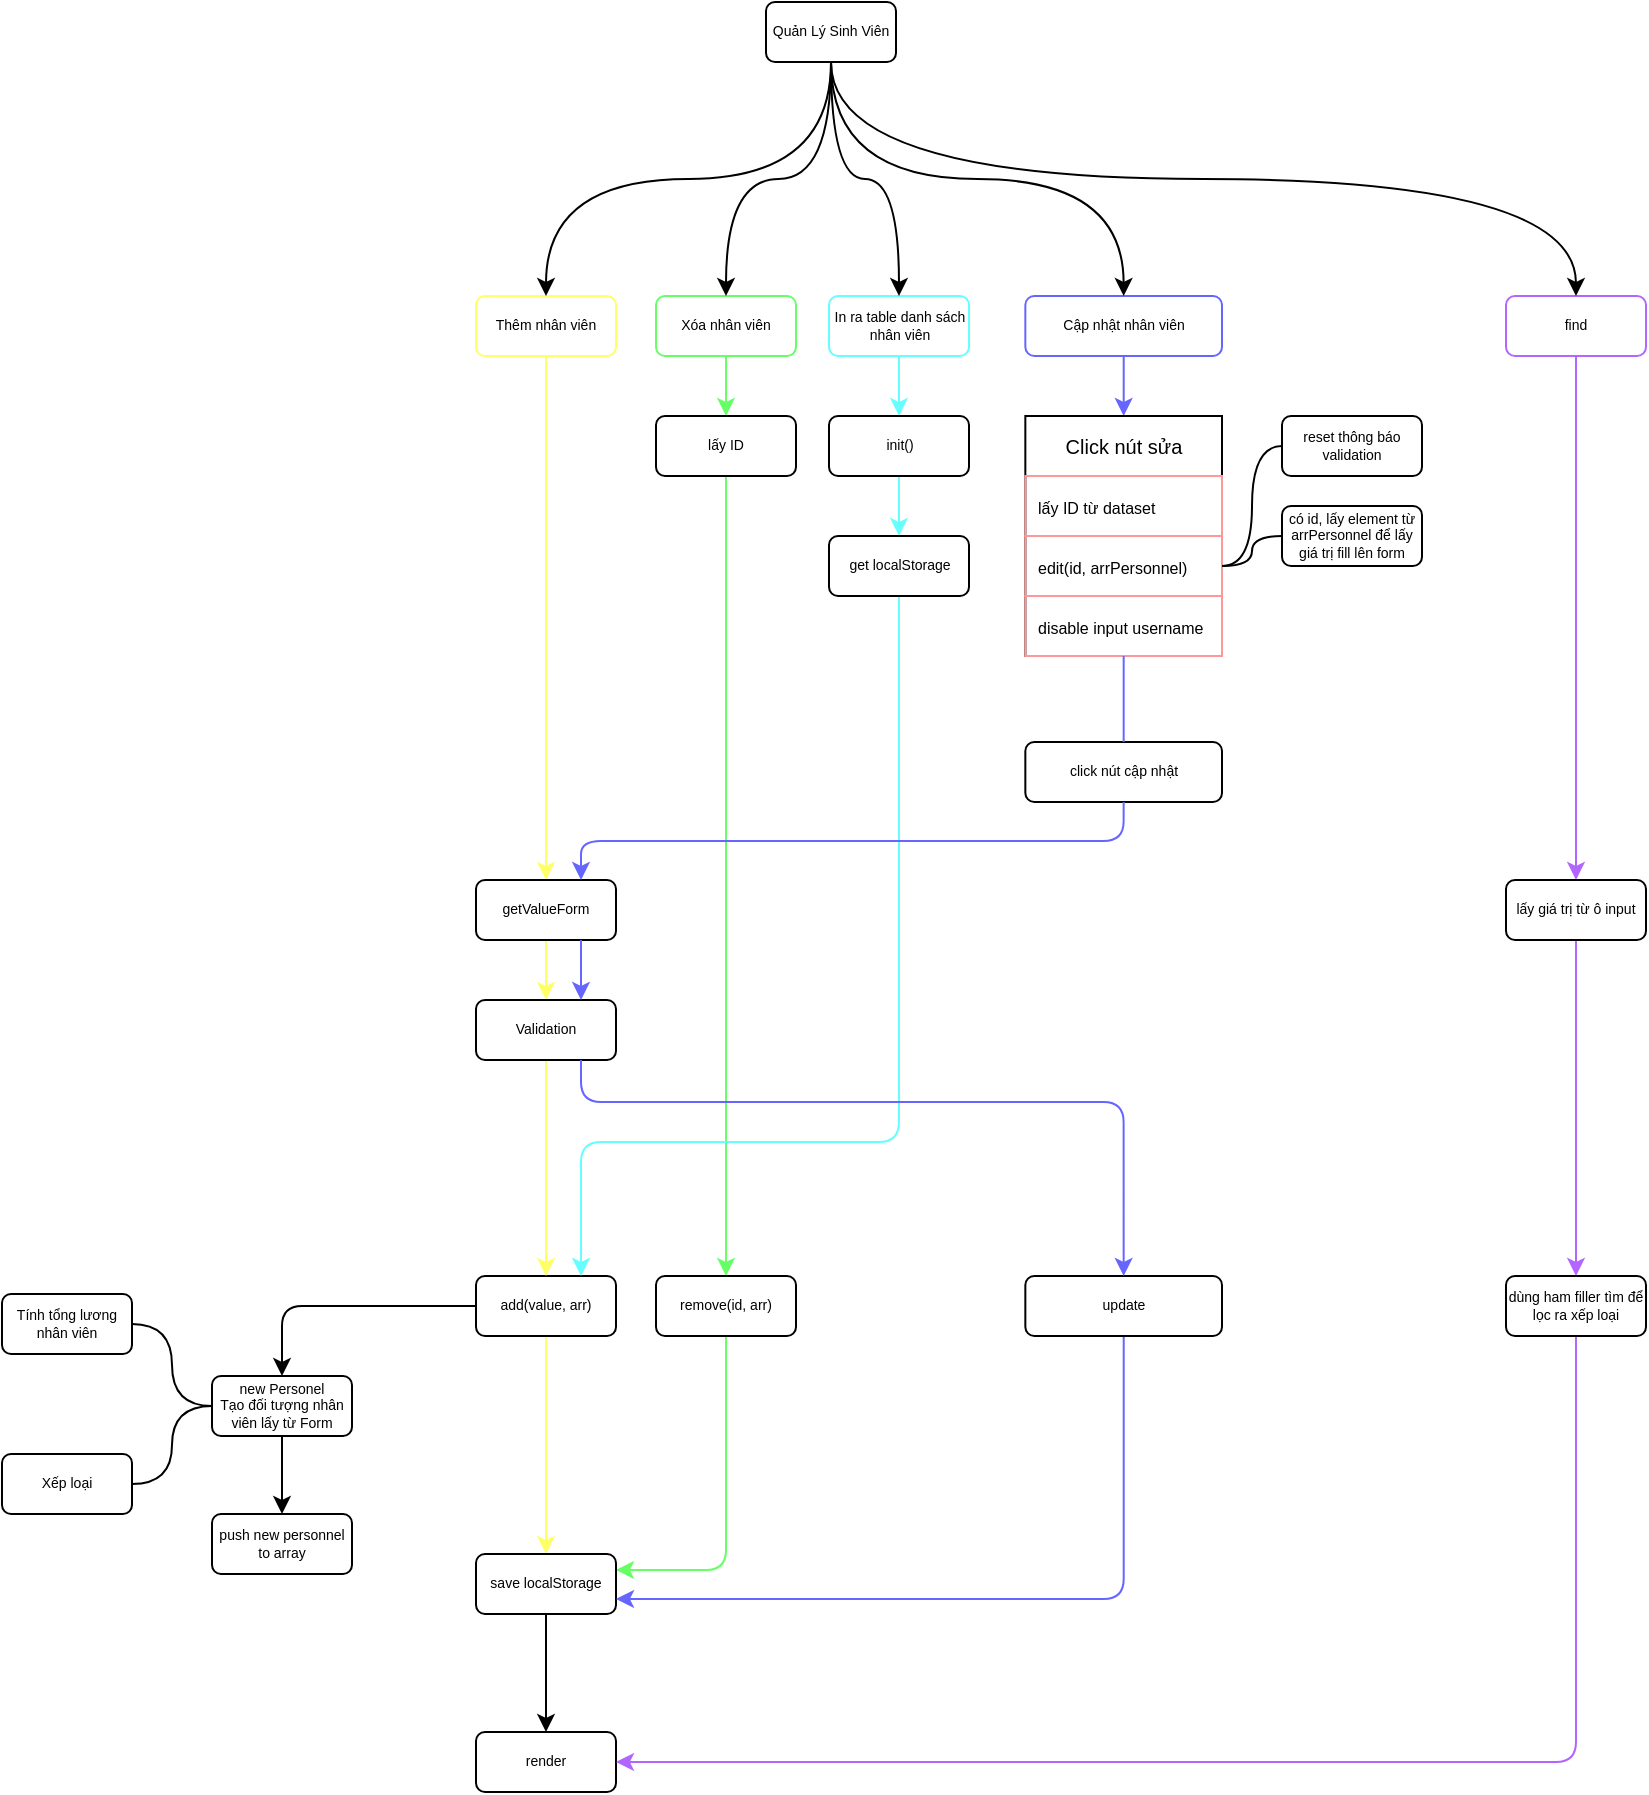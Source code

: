 <mxfile>
    <diagram id="6-c-tmb6yz6PID7SLGvR" name="Page-1">
        <mxGraphModel dx="255" dy="472" grid="1" gridSize="10" guides="1" tooltips="1" connect="1" arrows="1" fold="1" page="1" pageScale="1" pageWidth="1100" pageHeight="1700" math="0" shadow="0">
            <root>
                <mxCell id="0"/>
                <mxCell id="1" parent="0"/>
                <mxCell id="2" value="Quản Lý Sinh Viên" style="rounded=1;whiteSpace=wrap;html=1;fontSize=7;" parent="1" vertex="1">
                    <mxGeometry x="521" y="340" width="65" height="30" as="geometry"/>
                </mxCell>
                <mxCell id="38" style="edgeStyle=orthogonalEdgeStyle;html=1;entryX=0.5;entryY=0;entryDx=0;entryDy=0;fontSize=7;strokeColor=#FFFF66;" parent="1" source="4" target="12" edge="1">
                    <mxGeometry relative="1" as="geometry"/>
                </mxCell>
                <mxCell id="4" value="Thêm nhân viên" style="rounded=1;whiteSpace=wrap;html=1;fontSize=7;flipH=1;flipV=0;strokeColor=#FFFF66;" parent="1" vertex="1">
                    <mxGeometry x="376" y="487" width="70" height="30" as="geometry"/>
                </mxCell>
                <mxCell id="55" style="edgeStyle=orthogonalEdgeStyle;curved=1;html=1;entryX=0.5;entryY=0;entryDx=0;entryDy=0;strokeColor=#FFFF66;" parent="1" source="12" target="54" edge="1">
                    <mxGeometry relative="1" as="geometry"/>
                </mxCell>
                <mxCell id="12" value="getValueForm" style="rounded=1;whiteSpace=wrap;html=1;fontSize=7;" parent="1" vertex="1">
                    <mxGeometry x="376" y="779" width="70" height="30" as="geometry"/>
                </mxCell>
                <mxCell id="89" style="edgeStyle=orthogonalEdgeStyle;curved=1;html=1;entryX=0.5;entryY=0;entryDx=0;entryDy=0;" parent="1" source="15" target="88" edge="1">
                    <mxGeometry relative="1" as="geometry"/>
                </mxCell>
                <mxCell id="15" value="new Personel&lt;br&gt;Tạo đối tượng nhân viên lấy từ Form" style="rounded=1;whiteSpace=wrap;html=1;fontSize=7;" parent="1" vertex="1">
                    <mxGeometry x="244" y="1027" width="70" height="30" as="geometry"/>
                </mxCell>
                <mxCell id="70" style="edgeStyle=orthogonalEdgeStyle;curved=1;html=1;entryX=0.5;entryY=0;entryDx=0;entryDy=0;exitX=0.5;exitY=1;exitDx=0;exitDy=0;strokeColor=#66FFFF;" parent="1" source="90" target="69" edge="1">
                    <mxGeometry relative="1" as="geometry">
                        <mxPoint x="587.5" y="517" as="sourcePoint"/>
                    </mxGeometry>
                </mxCell>
                <mxCell id="20" value="Tính tổng lương nhân viên" style="rounded=1;whiteSpace=wrap;html=1;fontSize=7;" parent="1" vertex="1">
                    <mxGeometry x="139" y="986" width="65" height="30" as="geometry"/>
                </mxCell>
                <mxCell id="34" style="edgeStyle=orthogonalEdgeStyle;html=1;entryX=0.5;entryY=0;entryDx=0;entryDy=0;fontSize=7;strokeColor=#66FF66;" parent="1" source="22" target="32" edge="1">
                    <mxGeometry relative="1" as="geometry"/>
                </mxCell>
                <mxCell id="22" value="Xóa nhân viên" style="rounded=1;whiteSpace=wrap;html=1;fontSize=7;flipH=1;flipV=0;strokeColor=#66FF66;" parent="1" vertex="1">
                    <mxGeometry x="466" y="487" width="70" height="30" as="geometry"/>
                </mxCell>
                <mxCell id="27" value="render" style="rounded=1;whiteSpace=wrap;html=1;fontSize=7;" parent="1" vertex="1">
                    <mxGeometry x="376" y="1205" width="70" height="30" as="geometry"/>
                </mxCell>
                <mxCell id="35" value="" style="edgeStyle=orthogonalEdgeStyle;html=1;fontSize=7;strokeColor=#66FF66;" parent="1" source="32" target="33" edge="1">
                    <mxGeometry relative="1" as="geometry"/>
                </mxCell>
                <mxCell id="32" value="lấy ID" style="rounded=1;whiteSpace=wrap;html=1;fontSize=7;" parent="1" vertex="1">
                    <mxGeometry x="466" y="547" width="70" height="30" as="geometry"/>
                </mxCell>
                <mxCell id="37" style="edgeStyle=orthogonalEdgeStyle;html=1;fontSize=7;entryX=1;entryY=0.25;entryDx=0;entryDy=0;strokeColor=#66FF66;" parent="1" source="33" target="71" edge="1">
                    <mxGeometry relative="1" as="geometry">
                        <mxPoint x="446" y="1077" as="targetPoint"/>
                        <Array as="points">
                            <mxPoint x="501" y="1124"/>
                            <mxPoint x="446" y="1124"/>
                        </Array>
                    </mxGeometry>
                </mxCell>
                <mxCell id="33" value="remove(id, arr)" style="rounded=1;whiteSpace=wrap;html=1;fontSize=7;" parent="1" vertex="1">
                    <mxGeometry x="466" y="977" width="70" height="30" as="geometry"/>
                </mxCell>
                <mxCell id="72" style="edgeStyle=orthogonalEdgeStyle;curved=1;html=1;entryX=0.5;entryY=0;entryDx=0;entryDy=0;strokeColor=#FFFF66;" parent="1" source="40" target="71" edge="1">
                    <mxGeometry relative="1" as="geometry"/>
                </mxCell>
                <mxCell id="40" value="add(value, arr)" style="rounded=1;whiteSpace=wrap;html=1;fontSize=7;" parent="1" vertex="1">
                    <mxGeometry x="376" y="977" width="70" height="30" as="geometry"/>
                </mxCell>
                <mxCell id="52" value="Xếp loại" style="rounded=1;whiteSpace=wrap;html=1;fontSize=7;" parent="1" vertex="1">
                    <mxGeometry x="139" y="1066" width="65" height="30" as="geometry"/>
                </mxCell>
                <mxCell id="68" style="edgeStyle=orthogonalEdgeStyle;curved=1;html=1;entryX=0.5;entryY=0;entryDx=0;entryDy=0;strokeColor=#FFFF66;" parent="1" source="54" target="40" edge="1">
                    <mxGeometry relative="1" as="geometry"/>
                </mxCell>
                <mxCell id="54" value="Validation" style="rounded=1;whiteSpace=wrap;html=1;fontSize=7;" parent="1" vertex="1">
                    <mxGeometry x="376" y="839" width="70" height="30" as="geometry"/>
                </mxCell>
                <mxCell id="75" style="edgeStyle=orthogonalEdgeStyle;curved=1;html=1;entryX=0.5;entryY=0;entryDx=0;entryDy=0;strokeColor=#66FFFF;" parent="1" source="69" target="74" edge="1">
                    <mxGeometry relative="1" as="geometry"/>
                </mxCell>
                <mxCell id="69" value="init()" style="rounded=1;whiteSpace=wrap;html=1;fontSize=7;" parent="1" vertex="1">
                    <mxGeometry x="552.5" y="547" width="70" height="30" as="geometry"/>
                </mxCell>
                <mxCell id="73" style="edgeStyle=orthogonalEdgeStyle;curved=1;html=1;entryX=0.5;entryY=0;entryDx=0;entryDy=0;" parent="1" source="71" target="27" edge="1">
                    <mxGeometry relative="1" as="geometry"/>
                </mxCell>
                <mxCell id="71" value="save localStorage" style="rounded=1;whiteSpace=wrap;html=1;fontSize=7;" parent="1" vertex="1">
                    <mxGeometry x="376" y="1116" width="70" height="30" as="geometry"/>
                </mxCell>
                <mxCell id="77" style="edgeStyle=orthogonalEdgeStyle;html=1;entryX=0.75;entryY=0;entryDx=0;entryDy=0;strokeColor=#66FFFF;" parent="1" source="74" target="40" edge="1">
                    <mxGeometry relative="1" as="geometry">
                        <Array as="points">
                            <mxPoint x="588" y="910"/>
                            <mxPoint x="429" y="910"/>
                        </Array>
                    </mxGeometry>
                </mxCell>
                <mxCell id="74" value="get localStorage" style="rounded=1;whiteSpace=wrap;html=1;fontSize=7;" parent="1" vertex="1">
                    <mxGeometry x="552.5" y="607" width="70" height="30" as="geometry"/>
                </mxCell>
                <mxCell id="85" value="" style="endArrow=classic;html=1;exitX=0;exitY=0.5;exitDx=0;exitDy=0;entryX=0.5;entryY=0;entryDx=0;entryDy=0;edgeStyle=orthogonalEdgeStyle;" parent="1" source="40" target="15" edge="1">
                    <mxGeometry width="50" height="50" relative="1" as="geometry">
                        <mxPoint x="359" y="1096" as="sourcePoint"/>
                        <mxPoint x="409" y="1046" as="targetPoint"/>
                    </mxGeometry>
                </mxCell>
                <mxCell id="86" value="" style="endArrow=none;html=1;entryX=0;entryY=0.5;entryDx=0;entryDy=0;exitX=1;exitY=0.5;exitDx=0;exitDy=0;edgeStyle=orthogonalEdgeStyle;curved=1;" parent="1" source="20" target="15" edge="1">
                    <mxGeometry width="50" height="50" relative="1" as="geometry">
                        <mxPoint x="229" y="1096" as="sourcePoint"/>
                        <mxPoint x="279" y="1046" as="targetPoint"/>
                    </mxGeometry>
                </mxCell>
                <mxCell id="87" value="" style="endArrow=none;html=1;curved=1;entryX=0;entryY=0.5;entryDx=0;entryDy=0;exitX=1;exitY=0.5;exitDx=0;exitDy=0;edgeStyle=orthogonalEdgeStyle;" parent="1" source="52" target="15" edge="1">
                    <mxGeometry width="50" height="50" relative="1" as="geometry">
                        <mxPoint x="229" y="1096" as="sourcePoint"/>
                        <mxPoint x="279" y="1046" as="targetPoint"/>
                    </mxGeometry>
                </mxCell>
                <mxCell id="88" value="push new personnel to array" style="rounded=1;whiteSpace=wrap;html=1;fontSize=7;" parent="1" vertex="1">
                    <mxGeometry x="244" y="1096" width="70" height="30" as="geometry"/>
                </mxCell>
                <mxCell id="90" value="In ra table danh sách nhân viên" style="rounded=1;whiteSpace=wrap;html=1;fontSize=7;strokeColor=#66FFFF;" parent="1" vertex="1">
                    <mxGeometry x="552.5" y="487" width="70" height="30" as="geometry"/>
                </mxCell>
                <mxCell id="102" style="edgeStyle=orthogonalEdgeStyle;html=1;entryX=0.5;entryY=0;entryDx=0;entryDy=0;fontSize=8;strokeColor=#6666FF;" parent="1" source="91" target="98" edge="1">
                    <mxGeometry relative="1" as="geometry"/>
                </mxCell>
                <mxCell id="91" value="Cập nhật nhân viên" style="rounded=1;whiteSpace=wrap;html=1;fontSize=7;strokeColor=#6666FF;" parent="1" vertex="1">
                    <mxGeometry x="650.67" y="487" width="98.33" height="30" as="geometry"/>
                </mxCell>
                <mxCell id="98" value="&lt;font style=&quot;font-size: 10px;&quot;&gt;Click nút sửa&lt;/font&gt;" style="swimlane;fontStyle=0;childLayout=stackLayout;horizontal=1;startSize=30;horizontalStack=0;resizeParent=1;resizeParentMax=0;resizeLast=0;collapsible=1;marginBottom=0;whiteSpace=wrap;html=1;aspect=fixed;" parent="1" vertex="1">
                    <mxGeometry x="650.67" y="547" width="98.33" height="120" as="geometry">
                        <mxRectangle x="589.67" y="217" width="98.33" height="42.14" as="alternateBounds"/>
                    </mxGeometry>
                </mxCell>
                <mxCell id="99" value="&lt;font style=&quot;font-size: 8px;&quot;&gt;lấy ID từ dataset&lt;/font&gt;" style="text;strokeColor=#FF9999;fillColor=none;align=left;verticalAlign=middle;spacingLeft=4;spacingRight=4;overflow=hidden;points=[[0,0.5],[1,0.5]];portConstraint=eastwest;rotatable=0;whiteSpace=wrap;html=1;" parent="98" vertex="1">
                    <mxGeometry y="30" width="98.33" height="30" as="geometry"/>
                </mxCell>
                <mxCell id="100" value="&lt;font style=&quot;font-size: 8px;&quot;&gt;edit(id, arrPersonnel)&lt;/font&gt;" style="text;strokeColor=#FF9999;fillColor=none;align=left;verticalAlign=middle;spacingLeft=4;spacingRight=4;overflow=hidden;points=[[0,0.5],[1,0.5]];portConstraint=eastwest;rotatable=0;whiteSpace=wrap;html=1;" parent="98" vertex="1">
                    <mxGeometry y="60" width="98.33" height="30" as="geometry"/>
                </mxCell>
                <mxCell id="101" value="&lt;font style=&quot;font-size: 8px;&quot;&gt;disable input username&lt;/font&gt;" style="text;strokeColor=#FF9999;fillColor=none;align=left;verticalAlign=middle;spacingLeft=4;spacingRight=4;overflow=hidden;points=[[0,0.5],[1,0.5]];portConstraint=eastwest;rotatable=0;whiteSpace=wrap;html=1;" parent="98" vertex="1">
                    <mxGeometry y="90" width="98.33" height="30" as="geometry"/>
                </mxCell>
                <mxCell id="103" value="reset thông báo validation" style="rounded=1;whiteSpace=wrap;html=1;fontSize=7;" parent="1" vertex="1">
                    <mxGeometry x="779" y="547" width="70" height="30" as="geometry"/>
                </mxCell>
                <mxCell id="104" value="có id, lấy element từ arrPersonnel để lấy giá trị fill lên form" style="rounded=1;whiteSpace=wrap;html=1;fontSize=7;" parent="1" vertex="1">
                    <mxGeometry x="779" y="592" width="70" height="30" as="geometry"/>
                </mxCell>
                <mxCell id="108" value="" style="endArrow=none;html=1;fontSize=8;curved=1;entryX=0;entryY=0.5;entryDx=0;entryDy=0;exitX=1;exitY=0.5;exitDx=0;exitDy=0;edgeStyle=orthogonalEdgeStyle;" parent="1" source="100" target="103" edge="1">
                    <mxGeometry width="50" height="50" relative="1" as="geometry">
                        <mxPoint x="709" y="627" as="sourcePoint"/>
                        <mxPoint x="759" y="577" as="targetPoint"/>
                    </mxGeometry>
                </mxCell>
                <mxCell id="109" value="" style="endArrow=none;html=1;fontSize=8;curved=1;entryX=0;entryY=0.5;entryDx=0;entryDy=0;exitX=1;exitY=0.5;exitDx=0;exitDy=0;edgeStyle=orthogonalEdgeStyle;" parent="1" source="100" target="104" edge="1">
                    <mxGeometry width="50" height="50" relative="1" as="geometry">
                        <mxPoint x="709" y="627" as="sourcePoint"/>
                        <mxPoint x="759" y="577" as="targetPoint"/>
                    </mxGeometry>
                </mxCell>
                <mxCell id="117" style="edgeStyle=orthogonalEdgeStyle;html=1;entryX=1;entryY=0.75;entryDx=0;entryDy=0;fontSize=8;strokeColor=#6666FF;" parent="1" source="112" target="71" edge="1">
                    <mxGeometry relative="1" as="geometry">
                        <Array as="points">
                            <mxPoint x="700" y="1139"/>
                        </Array>
                    </mxGeometry>
                </mxCell>
                <mxCell id="112" value="update" style="rounded=1;whiteSpace=wrap;html=1;fontSize=7;" parent="1" vertex="1">
                    <mxGeometry x="650.67" y="977" width="98.33" height="30" as="geometry"/>
                </mxCell>
                <mxCell id="116" value="" style="endArrow=classic;html=1;fontSize=8;entryX=0.5;entryY=0;entryDx=0;entryDy=0;exitX=0.75;exitY=1;exitDx=0;exitDy=0;edgeStyle=orthogonalEdgeStyle;strokeColor=#6666FF;" parent="1" source="54" target="112" edge="1">
                    <mxGeometry width="50" height="50" relative="1" as="geometry">
                        <mxPoint x="519" y="877" as="sourcePoint"/>
                        <mxPoint x="569" y="827" as="targetPoint"/>
                        <Array as="points">
                            <mxPoint x="429" y="890"/>
                            <mxPoint x="700" y="890"/>
                        </Array>
                    </mxGeometry>
                </mxCell>
                <mxCell id="118" value="" style="endArrow=classic;html=1;fontSize=8;exitX=0.5;exitY=1;exitDx=0;exitDy=0;entryX=0.5;entryY=0;entryDx=0;entryDy=0;edgeStyle=orthogonalEdgeStyle;curved=1;" parent="1" source="2" target="4" edge="1">
                    <mxGeometry width="50" height="50" relative="1" as="geometry">
                        <mxPoint x="581" y="540" as="sourcePoint"/>
                        <mxPoint x="631" y="490" as="targetPoint"/>
                    </mxGeometry>
                </mxCell>
                <mxCell id="119" value="" style="endArrow=classic;html=1;fontSize=8;curved=1;entryX=0.5;entryY=0;entryDx=0;entryDy=0;exitX=0.5;exitY=1;exitDx=0;exitDy=0;edgeStyle=orthogonalEdgeStyle;" parent="1" source="2" target="22" edge="1">
                    <mxGeometry width="50" height="50" relative="1" as="geometry">
                        <mxPoint x="501" y="510" as="sourcePoint"/>
                        <mxPoint x="551" y="460" as="targetPoint"/>
                    </mxGeometry>
                </mxCell>
                <mxCell id="120" value="" style="endArrow=classic;html=1;fontSize=8;curved=1;entryX=0.5;entryY=0;entryDx=0;entryDy=0;exitX=0.5;exitY=1;exitDx=0;exitDy=0;edgeStyle=orthogonalEdgeStyle;" parent="1" source="2" target="90" edge="1">
                    <mxGeometry width="50" height="50" relative="1" as="geometry">
                        <mxPoint x="501" y="510" as="sourcePoint"/>
                        <mxPoint x="551" y="460" as="targetPoint"/>
                    </mxGeometry>
                </mxCell>
                <mxCell id="121" value="" style="endArrow=classic;html=1;fontSize=8;curved=1;entryX=0.5;entryY=0;entryDx=0;entryDy=0;exitX=0.5;exitY=1;exitDx=0;exitDy=0;edgeStyle=orthogonalEdgeStyle;" parent="1" source="2" target="91" edge="1">
                    <mxGeometry width="50" height="50" relative="1" as="geometry">
                        <mxPoint x="501" y="510" as="sourcePoint"/>
                        <mxPoint x="551" y="460" as="targetPoint"/>
                    </mxGeometry>
                </mxCell>
                <mxCell id="122" value="click nút cập nhật" style="rounded=1;whiteSpace=wrap;html=1;fontSize=7;" parent="1" vertex="1">
                    <mxGeometry x="650.67" y="710" width="98.33" height="30" as="geometry"/>
                </mxCell>
                <mxCell id="123" value="" style="endArrow=none;html=1;exitX=0.5;exitY=0;exitDx=0;exitDy=0;entryX=0.5;entryY=1;entryDx=0;entryDy=0;strokeColor=#6666FF;" parent="1" source="122" target="98" edge="1">
                    <mxGeometry width="50" height="50" relative="1" as="geometry">
                        <mxPoint x="561" y="740" as="sourcePoint"/>
                        <mxPoint x="711" y="590" as="targetPoint"/>
                    </mxGeometry>
                </mxCell>
                <mxCell id="126" value="" style="endArrow=classic;html=1;strokeColor=#6666FF;entryX=0.75;entryY=0;entryDx=0;entryDy=0;exitX=0.5;exitY=1;exitDx=0;exitDy=0;edgeStyle=orthogonalEdgeStyle;" parent="1" source="122" target="12" edge="1">
                    <mxGeometry width="50" height="50" relative="1" as="geometry">
                        <mxPoint x="561" y="810" as="sourcePoint"/>
                        <mxPoint x="611" y="760" as="targetPoint"/>
                    </mxGeometry>
                </mxCell>
                <mxCell id="127" value="" style="endArrow=classic;html=1;strokeColor=#6666FF;entryX=0.75;entryY=0;entryDx=0;entryDy=0;exitX=0.75;exitY=1;exitDx=0;exitDy=0;" parent="1" source="12" target="54" edge="1">
                    <mxGeometry width="50" height="50" relative="1" as="geometry">
                        <mxPoint x="561" y="810" as="sourcePoint"/>
                        <mxPoint x="611" y="760" as="targetPoint"/>
                    </mxGeometry>
                </mxCell>
                <mxCell id="132" style="edgeStyle=orthogonalEdgeStyle;curved=1;html=1;entryX=0.5;entryY=0;entryDx=0;entryDy=0;strokeColor=#B266FF;" edge="1" parent="1" source="128" target="130">
                    <mxGeometry relative="1" as="geometry"/>
                </mxCell>
                <mxCell id="128" value="find" style="rounded=1;whiteSpace=wrap;html=1;fontSize=7;strokeColor=#B266FF;" vertex="1" parent="1">
                    <mxGeometry x="891" y="487" width="70" height="30" as="geometry"/>
                </mxCell>
                <mxCell id="129" value="" style="endArrow=classic;html=1;entryX=0.5;entryY=0;entryDx=0;entryDy=0;exitX=0.5;exitY=1;exitDx=0;exitDy=0;edgeStyle=orthogonalEdgeStyle;curved=1;" edge="1" parent="1" source="2" target="128">
                    <mxGeometry width="50" height="50" relative="1" as="geometry">
                        <mxPoint x="581" y="380" as="sourcePoint"/>
                        <mxPoint x="811" y="600" as="targetPoint"/>
                    </mxGeometry>
                </mxCell>
                <mxCell id="133" style="edgeStyle=orthogonalEdgeStyle;curved=1;html=1;entryX=0.5;entryY=0;entryDx=0;entryDy=0;strokeColor=#B266FF;" edge="1" parent="1" source="130" target="131">
                    <mxGeometry relative="1" as="geometry"/>
                </mxCell>
                <mxCell id="130" value="lấy giá trị từ ô input" style="rounded=1;whiteSpace=wrap;html=1;fontSize=7;" vertex="1" parent="1">
                    <mxGeometry x="891" y="779" width="70" height="30" as="geometry"/>
                </mxCell>
                <mxCell id="134" style="edgeStyle=orthogonalEdgeStyle;html=1;entryX=1;entryY=0.5;entryDx=0;entryDy=0;strokeColor=#B266FF;" edge="1" parent="1" source="131" target="27">
                    <mxGeometry relative="1" as="geometry">
                        <Array as="points">
                            <mxPoint x="926" y="1220"/>
                        </Array>
                    </mxGeometry>
                </mxCell>
                <mxCell id="131" value="dùng ham filler tìm để lọc ra xếp loại" style="rounded=1;whiteSpace=wrap;html=1;fontSize=7;" vertex="1" parent="1">
                    <mxGeometry x="891" y="977" width="70" height="30" as="geometry"/>
                </mxCell>
            </root>
        </mxGraphModel>
    </diagram>
</mxfile>
